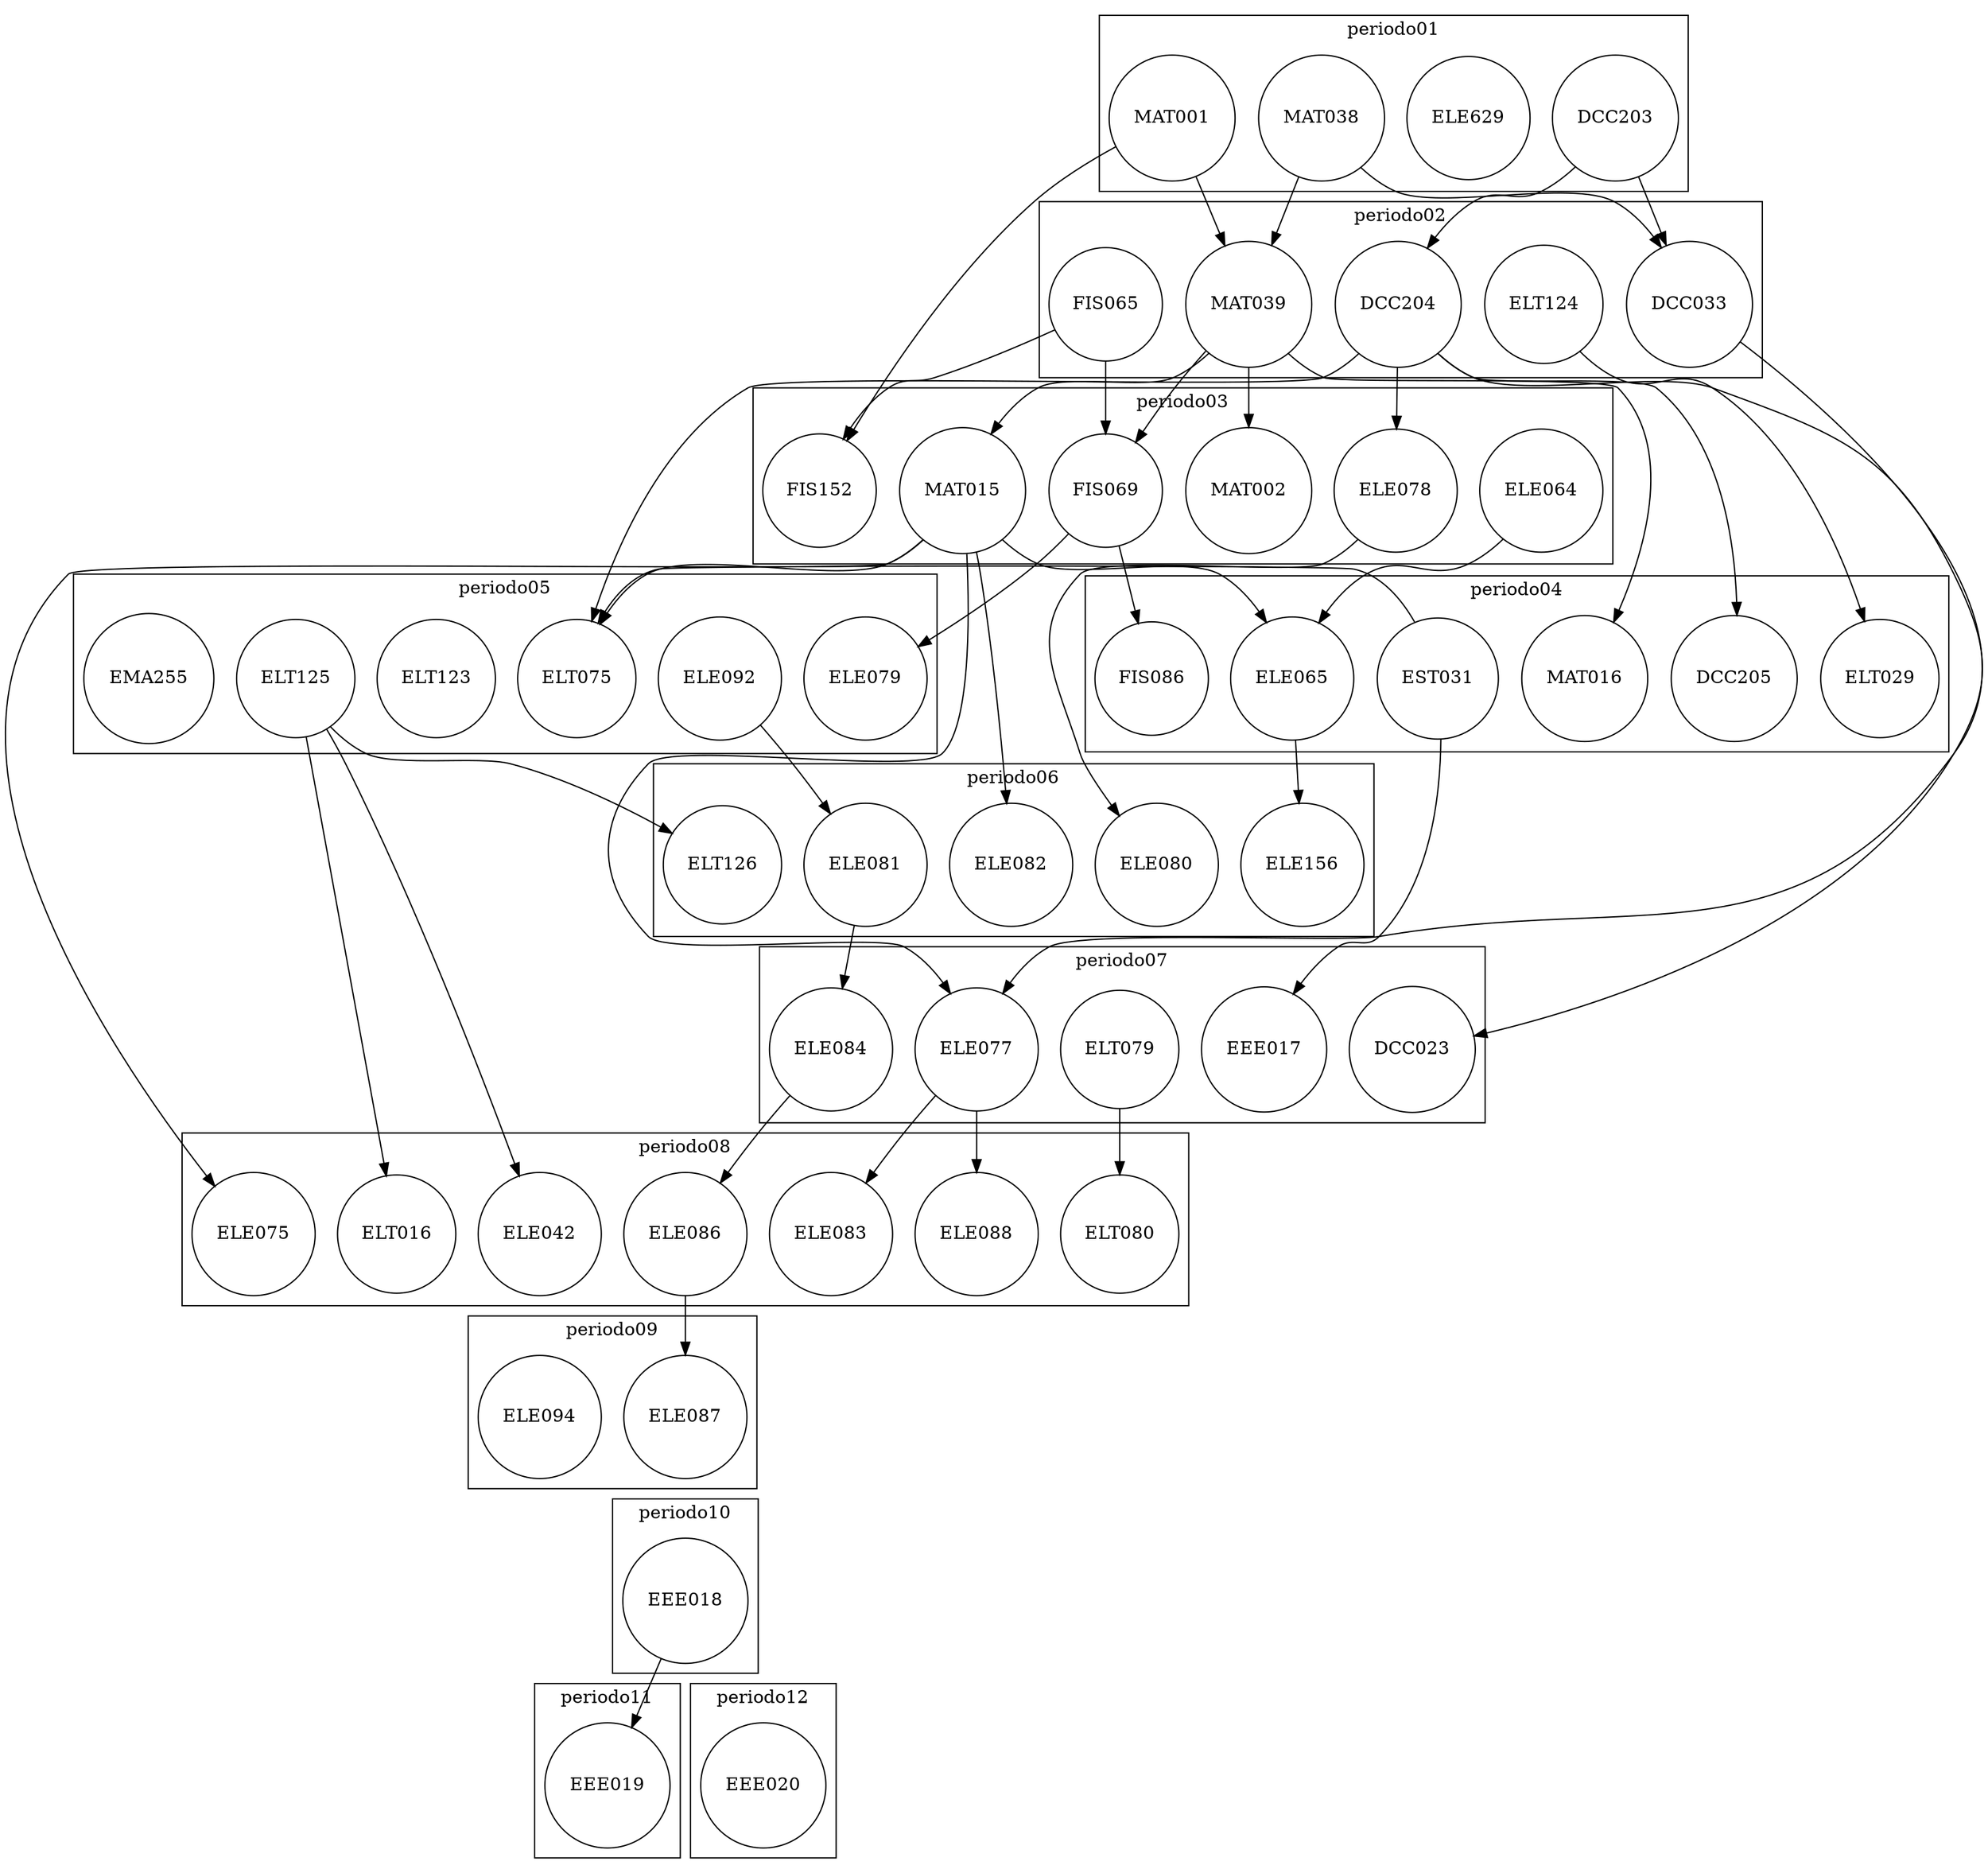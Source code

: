 digraph G {

  rankdir = TD;
  
  node [shape = circle]

  // periodo 01
  subgraph cluster_01 {
    label = "periodo01";
    DCC203;
    ELE629;
    MAT001;
    MAT038;
  }
  
  // periodo 02
  subgraph cluster_02 {
    label = "periodo02";
    DCC033;
    DCC204;
    ELT124;
    FIS065;
    MAT039;
  }
  
  // periodo 03
  subgraph cluster_03 {
    label = "periodo03";
    ELE064;
    ELE078;
    FIS069;
    FIS152;
    MAT002;
    MAT015;
  }
  
  // periodo 04
  subgraph cluster_04 {
    label = "periodo04";
    DCC205;
    ELE065;
    ELT029;
    EST031;
    FIS086;
    MAT016;
  }

  // periodo 05
  subgraph cluster_05 {
    label = "periodo05"
    ELE079;
    ELE092;
    ELT075;
    ELT123;
    ELT125;
    EMA255;
  }

  // periodo 06
  subgraph cluster_06 {
    label = "periodo06";
    ELE080;
    ELE081;
    ELE082;
    ELE156;
    ELT126;
  }

  // periodo 07
  subgraph cluster_07 {
    label = "periodo07";
    DCC023;
    EEE017;
    ELE077;
    ELE084;
    ELT079;
  }

  // periodo 08
  subgraph cluster_08 {
    label = "periodo08";
    ELE042;
    ELE075;
    ELE083;
    ELE086;
    ELE088;
    ELT016;
    ELT080;
  }

  // periodo 09
  subgraph cluster_09 {
    label = "periodo09";
    ELE087;
    ELE094;
  }

  // periodo 10
  subgraph cluster_10 {
    label = "periodo10";
    EEE018;
  }

  // periodo 11
  subgraph cluster_11 {
    label = "periodo11";
    EEE019;
  }

  // periodo 12
  subgraph cluster_12 {
    label = "periodo12";
    EEE020;
  }
  
  DCC203 -> DCC033;
  MAT038 -> DCC033;
  DCC203 -> DCC204;
  MAT001 -> MAT039;
  MAT038 -> MAT039;
  DCC204 -> ELE078;
  FIS065 -> FIS069;
  MAT039 -> FIS069;
  FIS065 -> FIS152;
  MAT001 -> FIS152;
  MAT039 -> MAT002;
  MAT039 -> MAT015;
  DCC204 -> DCC205;
  ELE064 -> ELE065;
  MAT015 -> ELE065;
  ELT124 -> ELT029;
  FIS069 -> FIS086;
  MAT039 -> MAT016;
  FIS069 -> ELE079;
  DCC204 -> ELT075;
  MAT015 -> ELT075;
  EST031 -> ELT075;
  ELE078 -> ELE080;
  ELE092 -> ELE081;
  MAT015 -> ELE082;
  ELE065 -> ELE156;
  ELT125 -> ELT126;
  DCC204 -> DCC023;
  EST031 -> EEE017;
  DCC033 -> ELE077;
  MAT015 -> ELE077;
  ELE081 -> ELE084;
  ELT125 -> ELE042;
  MAT015 -> ELE075;
  ELE077 -> ELE083;
  ELE084 -> ELE086;
  ELE077 -> ELE088;
  ELT125 -> ELT016;
  ELT079 -> ELT080;
  ELE086 -> ELE087;
  EEE018 -> EEE019;
  
  ELE087 -> EEE018 [style = invis];
  EEE018 -> EEE020 [style = invis];
  
}